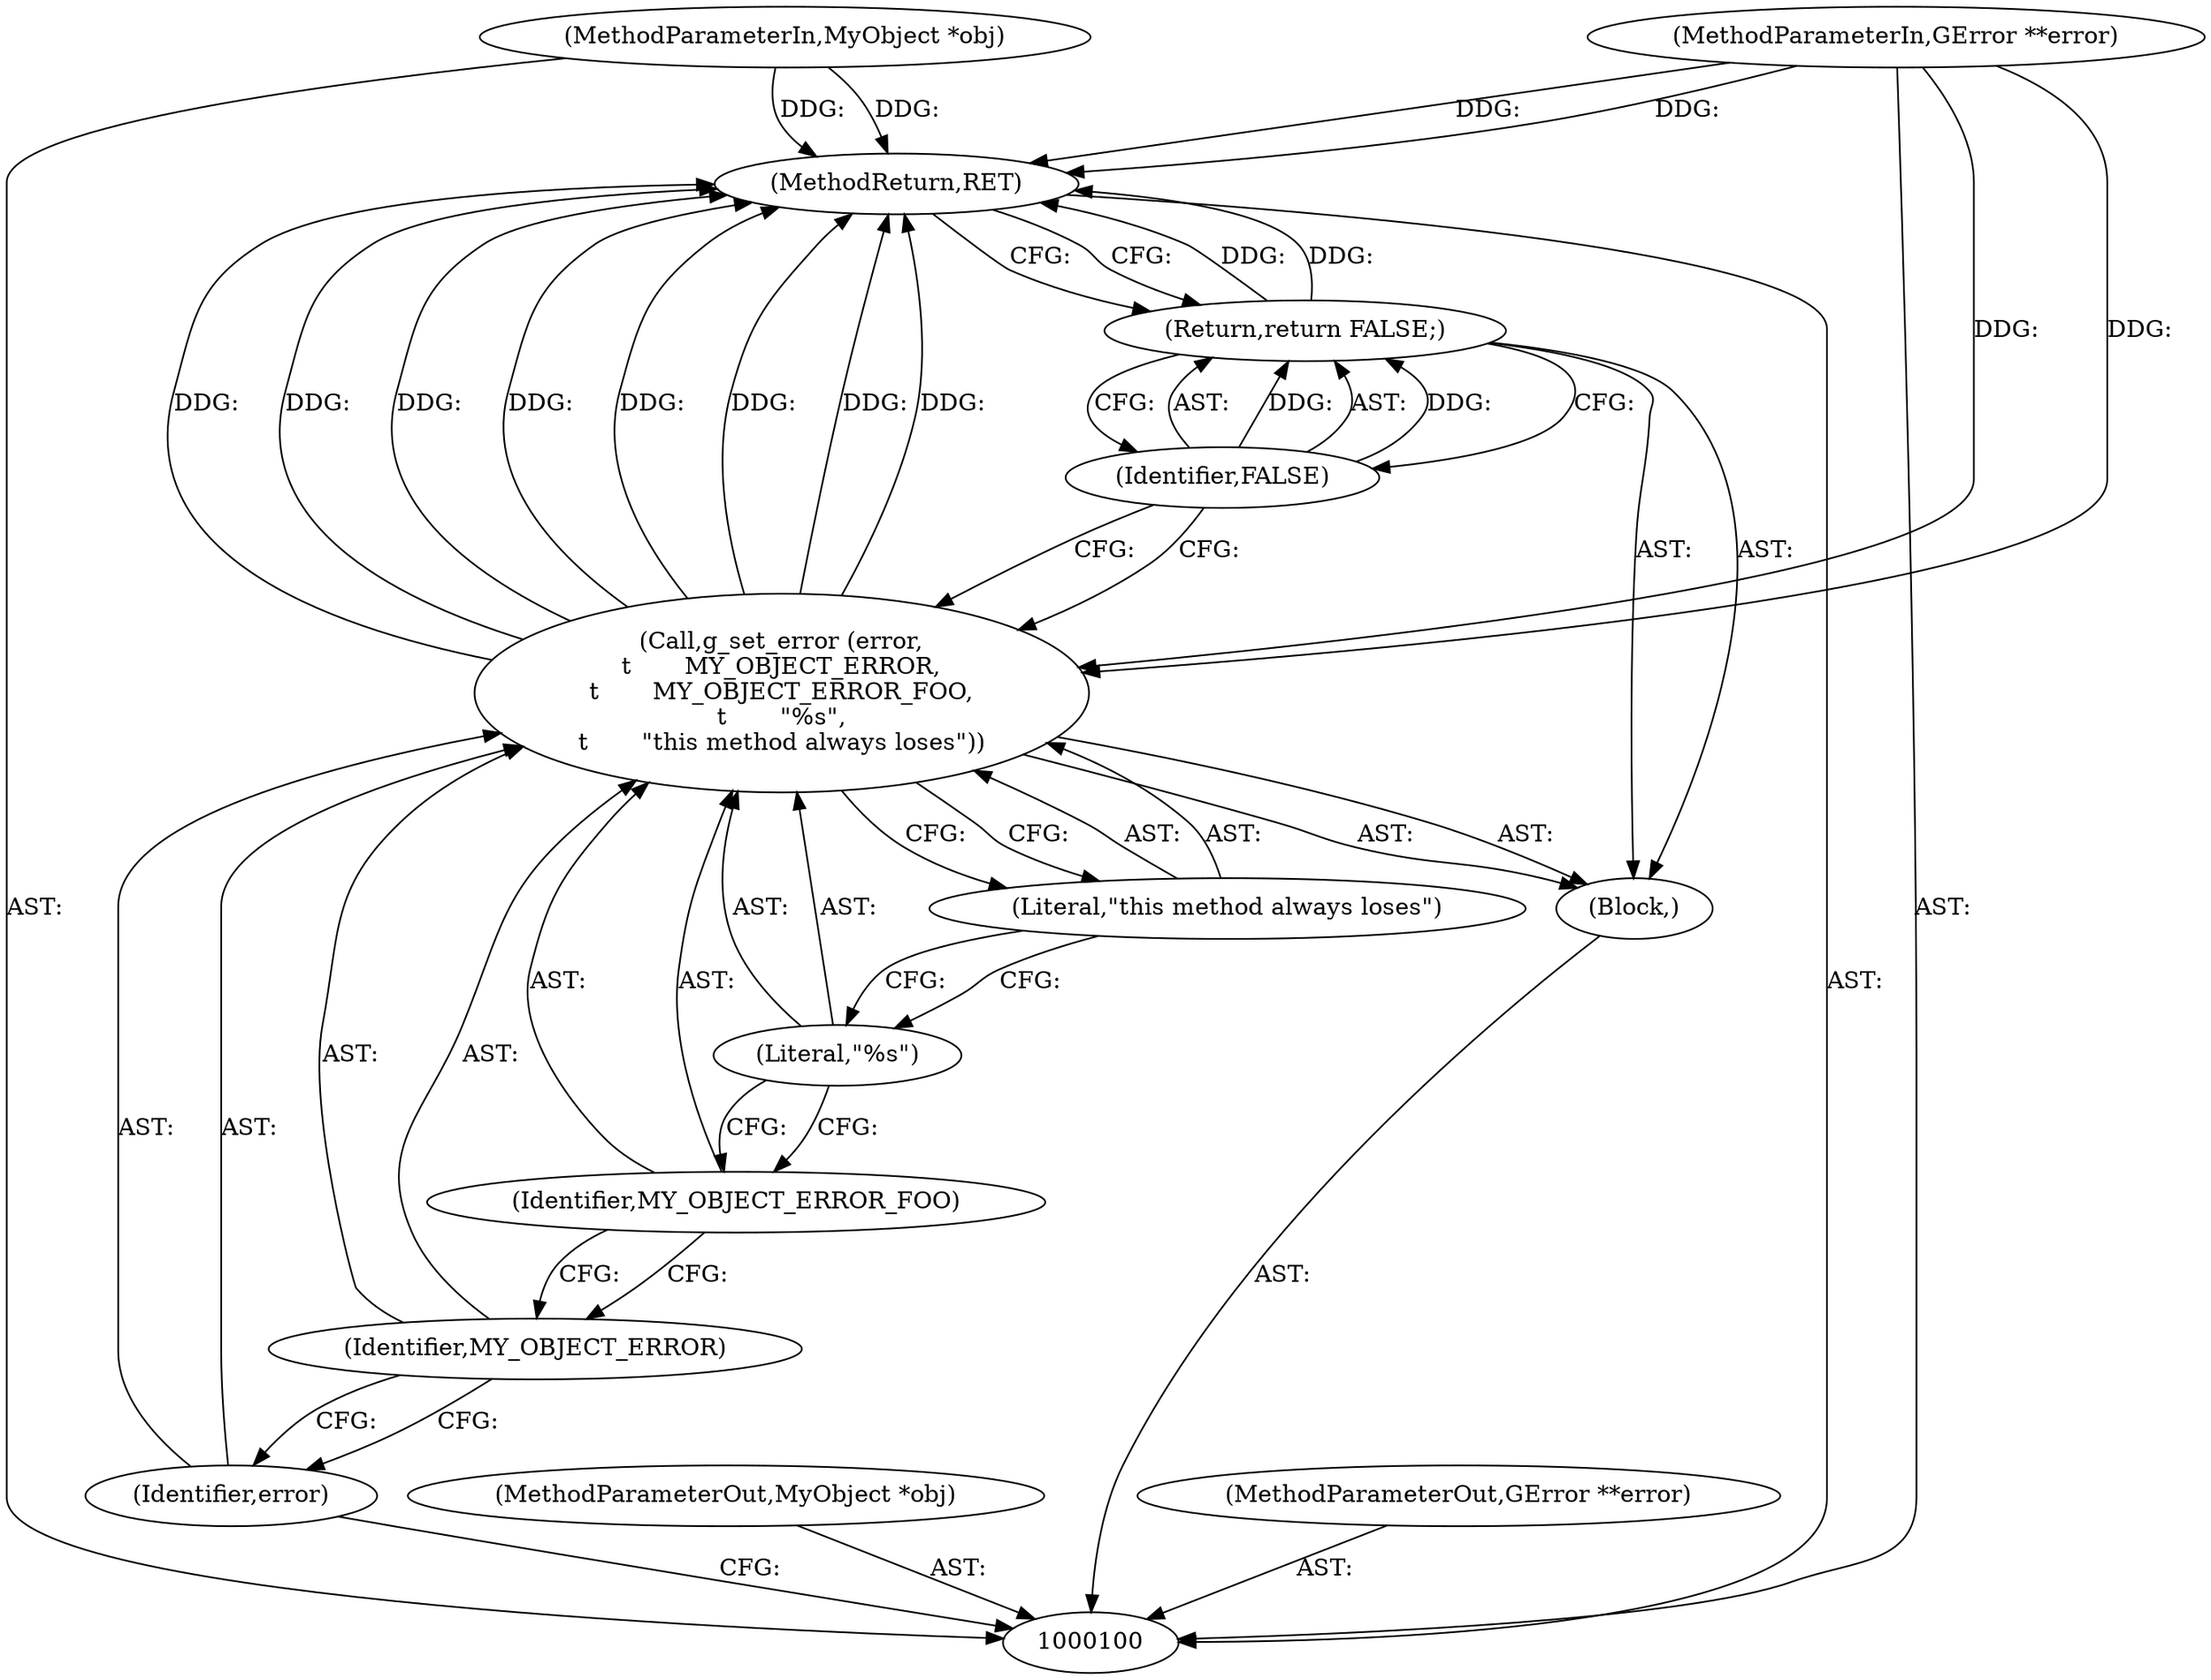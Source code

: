digraph "1_dbus_9a6bce9b615abca6068348c1606ba8eaf13d9ae0_41" {
"1000112" [label="(MethodReturn,RET)"];
"1000101" [label="(MethodParameterIn,MyObject *obj)"];
"1000128" [label="(MethodParameterOut,MyObject *obj)"];
"1000102" [label="(MethodParameterIn,GError **error)"];
"1000129" [label="(MethodParameterOut,GError **error)"];
"1000103" [label="(Block,)"];
"1000105" [label="(Identifier,error)"];
"1000104" [label="(Call,g_set_error (error,\n\t       MY_OBJECT_ERROR,\n\t       MY_OBJECT_ERROR_FOO,\n\t       \"%s\",\n\t       \"this method always loses\"))"];
"1000106" [label="(Identifier,MY_OBJECT_ERROR)"];
"1000107" [label="(Identifier,MY_OBJECT_ERROR_FOO)"];
"1000108" [label="(Literal,\"%s\")"];
"1000109" [label="(Literal,\"this method always loses\")"];
"1000110" [label="(Return,return FALSE;)"];
"1000111" [label="(Identifier,FALSE)"];
"1000112" -> "1000100"  [label="AST: "];
"1000112" -> "1000110"  [label="CFG: "];
"1000104" -> "1000112"  [label="DDG: "];
"1000104" -> "1000112"  [label="DDG: "];
"1000104" -> "1000112"  [label="DDG: "];
"1000104" -> "1000112"  [label="DDG: "];
"1000102" -> "1000112"  [label="DDG: "];
"1000101" -> "1000112"  [label="DDG: "];
"1000110" -> "1000112"  [label="DDG: "];
"1000101" -> "1000100"  [label="AST: "];
"1000101" -> "1000112"  [label="DDG: "];
"1000128" -> "1000100"  [label="AST: "];
"1000102" -> "1000100"  [label="AST: "];
"1000102" -> "1000112"  [label="DDG: "];
"1000102" -> "1000104"  [label="DDG: "];
"1000129" -> "1000100"  [label="AST: "];
"1000103" -> "1000100"  [label="AST: "];
"1000104" -> "1000103"  [label="AST: "];
"1000110" -> "1000103"  [label="AST: "];
"1000105" -> "1000104"  [label="AST: "];
"1000105" -> "1000100"  [label="CFG: "];
"1000106" -> "1000105"  [label="CFG: "];
"1000104" -> "1000103"  [label="AST: "];
"1000104" -> "1000109"  [label="CFG: "];
"1000105" -> "1000104"  [label="AST: "];
"1000106" -> "1000104"  [label="AST: "];
"1000107" -> "1000104"  [label="AST: "];
"1000108" -> "1000104"  [label="AST: "];
"1000109" -> "1000104"  [label="AST: "];
"1000111" -> "1000104"  [label="CFG: "];
"1000104" -> "1000112"  [label="DDG: "];
"1000104" -> "1000112"  [label="DDG: "];
"1000104" -> "1000112"  [label="DDG: "];
"1000104" -> "1000112"  [label="DDG: "];
"1000102" -> "1000104"  [label="DDG: "];
"1000106" -> "1000104"  [label="AST: "];
"1000106" -> "1000105"  [label="CFG: "];
"1000107" -> "1000106"  [label="CFG: "];
"1000107" -> "1000104"  [label="AST: "];
"1000107" -> "1000106"  [label="CFG: "];
"1000108" -> "1000107"  [label="CFG: "];
"1000108" -> "1000104"  [label="AST: "];
"1000108" -> "1000107"  [label="CFG: "];
"1000109" -> "1000108"  [label="CFG: "];
"1000109" -> "1000104"  [label="AST: "];
"1000109" -> "1000108"  [label="CFG: "];
"1000104" -> "1000109"  [label="CFG: "];
"1000110" -> "1000103"  [label="AST: "];
"1000110" -> "1000111"  [label="CFG: "];
"1000111" -> "1000110"  [label="AST: "];
"1000112" -> "1000110"  [label="CFG: "];
"1000110" -> "1000112"  [label="DDG: "];
"1000111" -> "1000110"  [label="DDG: "];
"1000111" -> "1000110"  [label="AST: "];
"1000111" -> "1000104"  [label="CFG: "];
"1000110" -> "1000111"  [label="CFG: "];
"1000111" -> "1000110"  [label="DDG: "];
}
